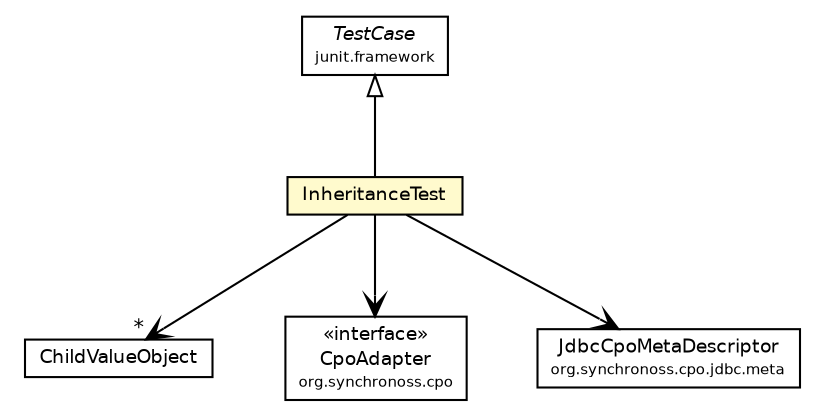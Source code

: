 #!/usr/local/bin/dot
#
# Class diagram 
# Generated by UmlGraph version 4.6 (http://www.spinellis.gr/sw/umlgraph)
#

digraph G {
	edge [fontname="Helvetica",fontsize=10,labelfontname="Helvetica",labelfontsize=10];
	node [fontname="Helvetica",fontsize=10,shape=plaintext];
	// org.synchronoss.cpo.jdbc.InheritanceTest
	c1403 [label=<<table border="0" cellborder="1" cellspacing="0" cellpadding="2" port="p" bgcolor="lemonChiffon" href="./InheritanceTest.html">
		<tr><td><table border="0" cellspacing="0" cellpadding="1">
			<tr><td> InheritanceTest </td></tr>
		</table></td></tr>
		</table>>, fontname="Helvetica", fontcolor="black", fontsize=9.0];
	// org.synchronoss.cpo.jdbc.ChildValueObject
	c1410 [label=<<table border="0" cellborder="1" cellspacing="0" cellpadding="2" port="p" href="./ChildValueObject.html">
		<tr><td><table border="0" cellspacing="0" cellpadding="1">
			<tr><td> ChildValueObject </td></tr>
		</table></td></tr>
		</table>>, fontname="Helvetica", fontcolor="black", fontsize=9.0];
	//org.synchronoss.cpo.jdbc.InheritanceTest extends junit.framework.TestCase
	c1440:p -> c1403:p [dir=back,arrowtail=empty];
	// org.synchronoss.cpo.jdbc.InheritanceTest NAVASSOC org.synchronoss.cpo.jdbc.ChildValueObject
	c1403:p -> c1410:p [taillabel="", label="", headlabel="*", fontname="Helvetica", fontcolor="black", fontsize=10.0, color="black", arrowhead=open];
	// org.synchronoss.cpo.jdbc.InheritanceTest NAVASSOC org.synchronoss.cpo.CpoAdapter
	c1403:p -> c1441:p [taillabel="", label="", headlabel="", fontname="Helvetica", fontcolor="black", fontsize=10.0, color="black", arrowhead=open];
	// org.synchronoss.cpo.jdbc.InheritanceTest NAVASSOC org.synchronoss.cpo.jdbc.meta.JdbcCpoMetaDescriptor
	c1403:p -> c1442:p [taillabel="", label="", headlabel="", fontname="Helvetica", fontcolor="black", fontsize=10.0, color="black", arrowhead=open];
	// org.synchronoss.cpo.CpoAdapter
	c1441 [label=<<table border="0" cellborder="1" cellspacing="0" cellpadding="2" port="p" href="http://java.sun.com/j2se/1.4.2/docs/api/org/synchronoss/cpo/CpoAdapter.html">
		<tr><td><table border="0" cellspacing="0" cellpadding="1">
			<tr><td> &laquo;interface&raquo; </td></tr>
			<tr><td> CpoAdapter </td></tr>
			<tr><td><font point-size="7.0"> org.synchronoss.cpo </font></td></tr>
		</table></td></tr>
		</table>>, fontname="Helvetica", fontcolor="black", fontsize=9.0];
	// org.synchronoss.cpo.jdbc.meta.JdbcCpoMetaDescriptor
	c1442 [label=<<table border="0" cellborder="1" cellspacing="0" cellpadding="2" port="p" href="http://java.sun.com/j2se/1.4.2/docs/api/org/synchronoss/cpo/jdbc/meta/JdbcCpoMetaDescriptor.html">
		<tr><td><table border="0" cellspacing="0" cellpadding="1">
			<tr><td> JdbcCpoMetaDescriptor </td></tr>
			<tr><td><font point-size="7.0"> org.synchronoss.cpo.jdbc.meta </font></td></tr>
		</table></td></tr>
		</table>>, fontname="Helvetica", fontcolor="black", fontsize=9.0];
	// junit.framework.TestCase
	c1440 [label=<<table border="0" cellborder="1" cellspacing="0" cellpadding="2" port="p" href="http://java.sun.com/j2se/1.4.2/docs/api/junit/framework/TestCase.html">
		<tr><td><table border="0" cellspacing="0" cellpadding="1">
			<tr><td><font face="Helvetica-Oblique"> TestCase </font></td></tr>
			<tr><td><font point-size="7.0"> junit.framework </font></td></tr>
		</table></td></tr>
		</table>>, fontname="Helvetica", fontcolor="black", fontsize=9.0];
}

